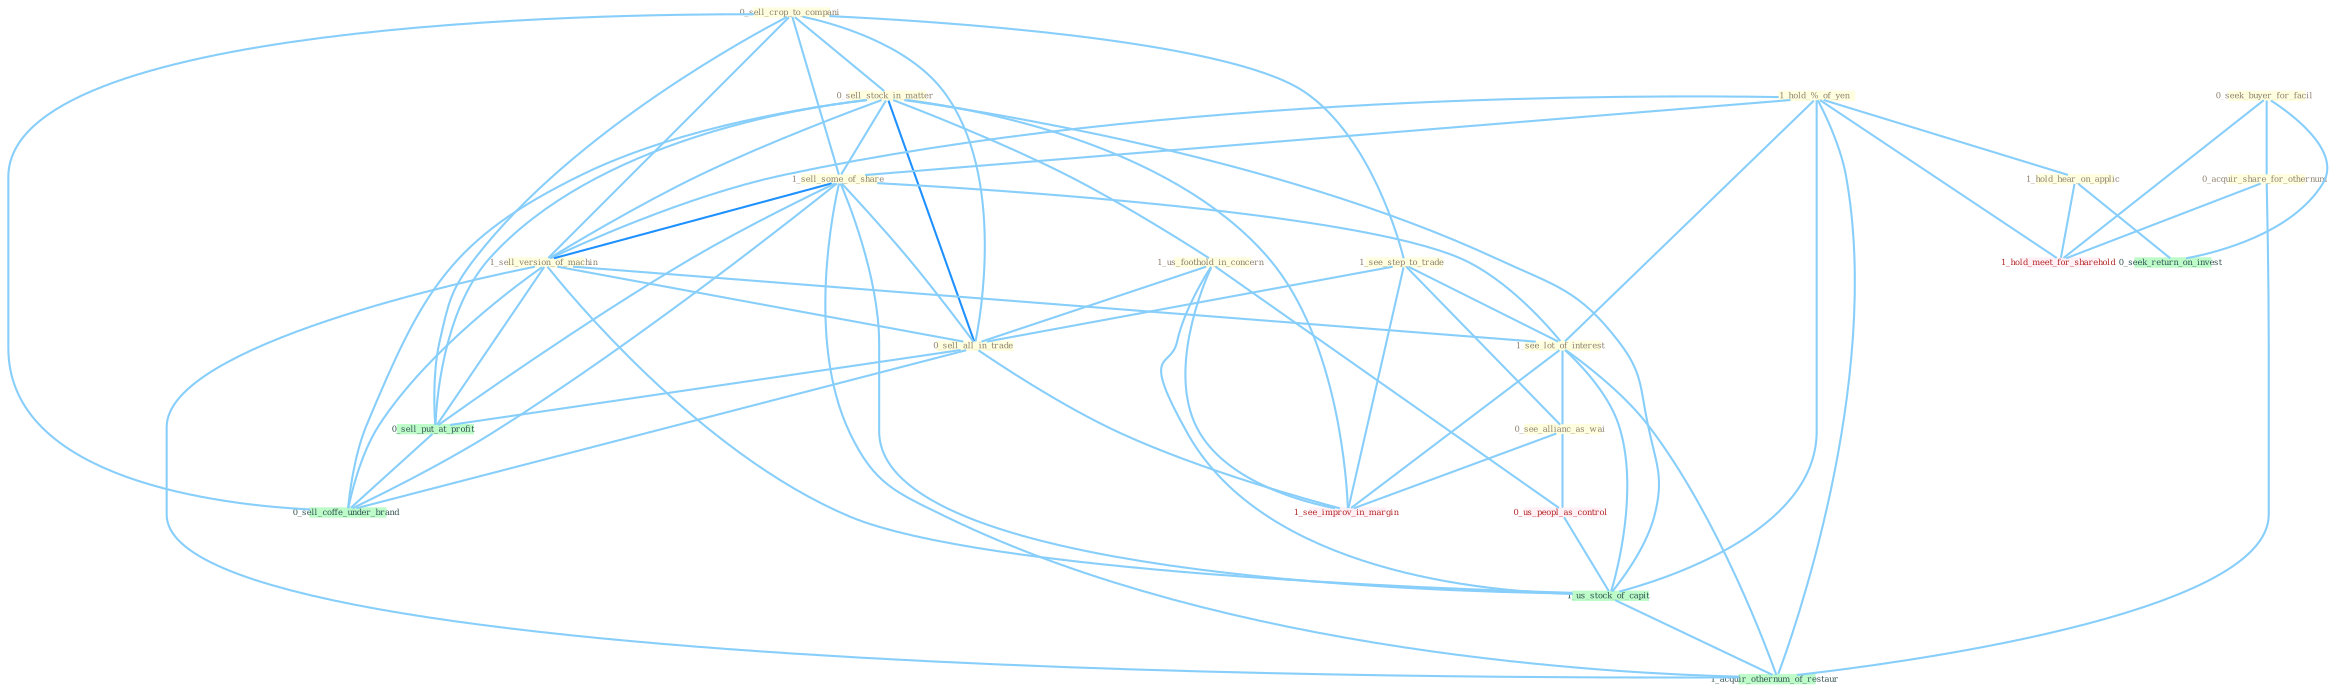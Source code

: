 Graph G{ 
    node
    [shape=polygon,style=filled,width=.5,height=.06,color="#BDFCC9",fixedsize=true,fontsize=4,
    fontcolor="#2f4f4f"];
    {node
    [color="#ffffe0", fontcolor="#8b7d6b"] "0_sell_crop_to_compani " "0_sell_stock_in_matter " "0_seek_buyer_for_facil " "1_hold_%_of_yen " "1_sell_some_of_share " "1_us_foothold_in_concern " "1_hold_hear_on_applic " "1_see_step_to_trade " "1_sell_version_of_machin " "0_sell_all_in_trade " "1_see_lot_of_interest " "0_acquir_share_for_othernum " "0_see_allianc_as_wai "}
{node [color="#fff0f5", fontcolor="#b22222"] "0_us_peopl_as_control " "1_see_improv_in_margin " "1_hold_meet_for_sharehold "}
edge [color="#B0E2FF"];

	"0_sell_crop_to_compani " -- "0_sell_stock_in_matter " [w="1", color="#87cefa" ];
	"0_sell_crop_to_compani " -- "1_sell_some_of_share " [w="1", color="#87cefa" ];
	"0_sell_crop_to_compani " -- "1_see_step_to_trade " [w="1", color="#87cefa" ];
	"0_sell_crop_to_compani " -- "1_sell_version_of_machin " [w="1", color="#87cefa" ];
	"0_sell_crop_to_compani " -- "0_sell_all_in_trade " [w="1", color="#87cefa" ];
	"0_sell_crop_to_compani " -- "0_sell_put_at_profit " [w="1", color="#87cefa" ];
	"0_sell_crop_to_compani " -- "0_sell_coffe_under_brand " [w="1", color="#87cefa" ];
	"0_sell_stock_in_matter " -- "1_sell_some_of_share " [w="1", color="#87cefa" ];
	"0_sell_stock_in_matter " -- "1_us_foothold_in_concern " [w="1", color="#87cefa" ];
	"0_sell_stock_in_matter " -- "1_sell_version_of_machin " [w="1", color="#87cefa" ];
	"0_sell_stock_in_matter " -- "0_sell_all_in_trade " [w="2", color="#1e90ff" , len=0.8];
	"0_sell_stock_in_matter " -- "0_sell_put_at_profit " [w="1", color="#87cefa" ];
	"0_sell_stock_in_matter " -- "1_us_stock_of_capit " [w="1", color="#87cefa" ];
	"0_sell_stock_in_matter " -- "1_see_improv_in_margin " [w="1", color="#87cefa" ];
	"0_sell_stock_in_matter " -- "0_sell_coffe_under_brand " [w="1", color="#87cefa" ];
	"0_seek_buyer_for_facil " -- "0_acquir_share_for_othernum " [w="1", color="#87cefa" ];
	"0_seek_buyer_for_facil " -- "0_seek_return_on_invest " [w="1", color="#87cefa" ];
	"0_seek_buyer_for_facil " -- "1_hold_meet_for_sharehold " [w="1", color="#87cefa" ];
	"1_hold_%_of_yen " -- "1_sell_some_of_share " [w="1", color="#87cefa" ];
	"1_hold_%_of_yen " -- "1_hold_hear_on_applic " [w="1", color="#87cefa" ];
	"1_hold_%_of_yen " -- "1_sell_version_of_machin " [w="1", color="#87cefa" ];
	"1_hold_%_of_yen " -- "1_see_lot_of_interest " [w="1", color="#87cefa" ];
	"1_hold_%_of_yen " -- "1_us_stock_of_capit " [w="1", color="#87cefa" ];
	"1_hold_%_of_yen " -- "1_hold_meet_for_sharehold " [w="1", color="#87cefa" ];
	"1_hold_%_of_yen " -- "1_acquir_othernum_of_restaur " [w="1", color="#87cefa" ];
	"1_sell_some_of_share " -- "1_sell_version_of_machin " [w="2", color="#1e90ff" , len=0.8];
	"1_sell_some_of_share " -- "0_sell_all_in_trade " [w="1", color="#87cefa" ];
	"1_sell_some_of_share " -- "1_see_lot_of_interest " [w="1", color="#87cefa" ];
	"1_sell_some_of_share " -- "0_sell_put_at_profit " [w="1", color="#87cefa" ];
	"1_sell_some_of_share " -- "1_us_stock_of_capit " [w="1", color="#87cefa" ];
	"1_sell_some_of_share " -- "0_sell_coffe_under_brand " [w="1", color="#87cefa" ];
	"1_sell_some_of_share " -- "1_acquir_othernum_of_restaur " [w="1", color="#87cefa" ];
	"1_us_foothold_in_concern " -- "0_sell_all_in_trade " [w="1", color="#87cefa" ];
	"1_us_foothold_in_concern " -- "0_us_peopl_as_control " [w="1", color="#87cefa" ];
	"1_us_foothold_in_concern " -- "1_us_stock_of_capit " [w="1", color="#87cefa" ];
	"1_us_foothold_in_concern " -- "1_see_improv_in_margin " [w="1", color="#87cefa" ];
	"1_hold_hear_on_applic " -- "0_seek_return_on_invest " [w="1", color="#87cefa" ];
	"1_hold_hear_on_applic " -- "1_hold_meet_for_sharehold " [w="1", color="#87cefa" ];
	"1_see_step_to_trade " -- "0_sell_all_in_trade " [w="1", color="#87cefa" ];
	"1_see_step_to_trade " -- "1_see_lot_of_interest " [w="1", color="#87cefa" ];
	"1_see_step_to_trade " -- "0_see_allianc_as_wai " [w="1", color="#87cefa" ];
	"1_see_step_to_trade " -- "1_see_improv_in_margin " [w="1", color="#87cefa" ];
	"1_sell_version_of_machin " -- "0_sell_all_in_trade " [w="1", color="#87cefa" ];
	"1_sell_version_of_machin " -- "1_see_lot_of_interest " [w="1", color="#87cefa" ];
	"1_sell_version_of_machin " -- "0_sell_put_at_profit " [w="1", color="#87cefa" ];
	"1_sell_version_of_machin " -- "1_us_stock_of_capit " [w="1", color="#87cefa" ];
	"1_sell_version_of_machin " -- "0_sell_coffe_under_brand " [w="1", color="#87cefa" ];
	"1_sell_version_of_machin " -- "1_acquir_othernum_of_restaur " [w="1", color="#87cefa" ];
	"0_sell_all_in_trade " -- "0_sell_put_at_profit " [w="1", color="#87cefa" ];
	"0_sell_all_in_trade " -- "1_see_improv_in_margin " [w="1", color="#87cefa" ];
	"0_sell_all_in_trade " -- "0_sell_coffe_under_brand " [w="1", color="#87cefa" ];
	"1_see_lot_of_interest " -- "0_see_allianc_as_wai " [w="1", color="#87cefa" ];
	"1_see_lot_of_interest " -- "1_us_stock_of_capit " [w="1", color="#87cefa" ];
	"1_see_lot_of_interest " -- "1_see_improv_in_margin " [w="1", color="#87cefa" ];
	"1_see_lot_of_interest " -- "1_acquir_othernum_of_restaur " [w="1", color="#87cefa" ];
	"0_acquir_share_for_othernum " -- "1_hold_meet_for_sharehold " [w="1", color="#87cefa" ];
	"0_acquir_share_for_othernum " -- "1_acquir_othernum_of_restaur " [w="1", color="#87cefa" ];
	"0_see_allianc_as_wai " -- "0_us_peopl_as_control " [w="1", color="#87cefa" ];
	"0_see_allianc_as_wai " -- "1_see_improv_in_margin " [w="1", color="#87cefa" ];
	"0_us_peopl_as_control " -- "1_us_stock_of_capit " [w="1", color="#87cefa" ];
	"0_sell_put_at_profit " -- "0_sell_coffe_under_brand " [w="1", color="#87cefa" ];
	"1_us_stock_of_capit " -- "1_acquir_othernum_of_restaur " [w="1", color="#87cefa" ];
}